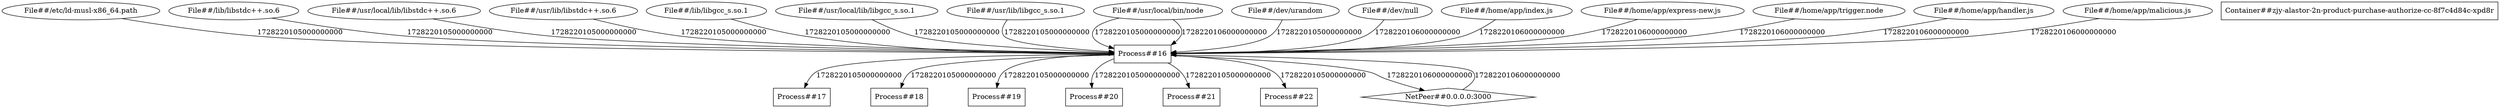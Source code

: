 digraph G {
	"File##/etc/ld-musl-x86_64.path"->"Process##16"[ label="1728220105000000000" ];
	"File##/lib/libstdc++.so.6"->"Process##16"[ label="1728220105000000000" ];
	"File##/usr/local/lib/libstdc++.so.6"->"Process##16"[ label="1728220105000000000" ];
	"File##/usr/lib/libstdc++.so.6"->"Process##16"[ label="1728220105000000000" ];
	"File##/lib/libgcc_s.so.1"->"Process##16"[ label="1728220105000000000" ];
	"File##/usr/local/lib/libgcc_s.so.1"->"Process##16"[ label="1728220105000000000" ];
	"File##/usr/lib/libgcc_s.so.1"->"Process##16"[ label="1728220105000000000" ];
	"Process##16"->"Process##17"[ label="1728220105000000000" ];
	"Process##16"->"Process##18"[ label="1728220105000000000" ];
	"Process##16"->"Process##19"[ label="1728220105000000000" ];
	"Process##16"->"Process##20"[ label="1728220105000000000" ];
	"Process##16"->"Process##21"[ label="1728220105000000000" ];
	"File##/usr/local/bin/node"->"Process##16"[ label="1728220105000000000" ];
	"File##/dev/urandom"->"Process##16"[ label="1728220105000000000" ];
	"Process##16"->"Process##22"[ label="1728220105000000000" ];
	"File##/dev/null"->"Process##16"[ label="1728220106000000000" ];
	"File##/home/app/index.js"->"Process##16"[ label="1728220106000000000" ];
	"File##/home/app/express-new.js"->"Process##16"[ label="1728220106000000000" ];
	"File##/usr/local/bin/node"->"Process##16"[ label="1728220106000000000" ];
	"File##/home/app/trigger.node"->"Process##16"[ label="1728220106000000000" ];
	"File##/home/app/handler.js"->"Process##16"[ label="1728220106000000000" ];
	"File##/home/app/malicious.js"->"Process##16"[ label="1728220106000000000" ];
	"Process##16"->"NetPeer##0.0.0.0:3000"[ label="1728220106000000000" ];
	"NetPeer##0.0.0.0:3000"->"Process##16"[ label="1728220106000000000" ];
	"Container##zjy-alastor-2n-product-purchase-authorize-cc-8f7c4d84c-xpd8r" [ shape="box" ];
	"File##/dev/null" [ shape="ellipse" ];
	"File##/dev/urandom" [ shape="ellipse" ];
	"File##/etc/ld-musl-x86_64.path" [ shape="ellipse" ];
	"File##/home/app/express-new.js" [ shape="ellipse" ];
	"File##/home/app/handler.js" [ shape="ellipse" ];
	"File##/home/app/index.js" [ shape="ellipse" ];
	"File##/home/app/malicious.js" [ shape="ellipse" ];
	"File##/home/app/trigger.node" [ shape="ellipse" ];
	"File##/lib/libgcc_s.so.1" [ shape="ellipse" ];
	"File##/lib/libstdc++.so.6" [ shape="ellipse" ];
	"File##/usr/lib/libgcc_s.so.1" [ shape="ellipse" ];
	"File##/usr/lib/libstdc++.so.6" [ shape="ellipse" ];
	"File##/usr/local/bin/node" [ shape="ellipse" ];
	"File##/usr/local/lib/libgcc_s.so.1" [ shape="ellipse" ];
	"File##/usr/local/lib/libstdc++.so.6" [ shape="ellipse" ];
	"NetPeer##0.0.0.0:3000" [ shape="diamond" ];
	"Process##16" [ shape="box" ];
	"Process##17" [ shape="box" ];
	"Process##18" [ shape="box" ];
	"Process##19" [ shape="box" ];
	"Process##20" [ shape="box" ];
	"Process##21" [ shape="box" ];
	"Process##22" [ shape="box" ];

}
